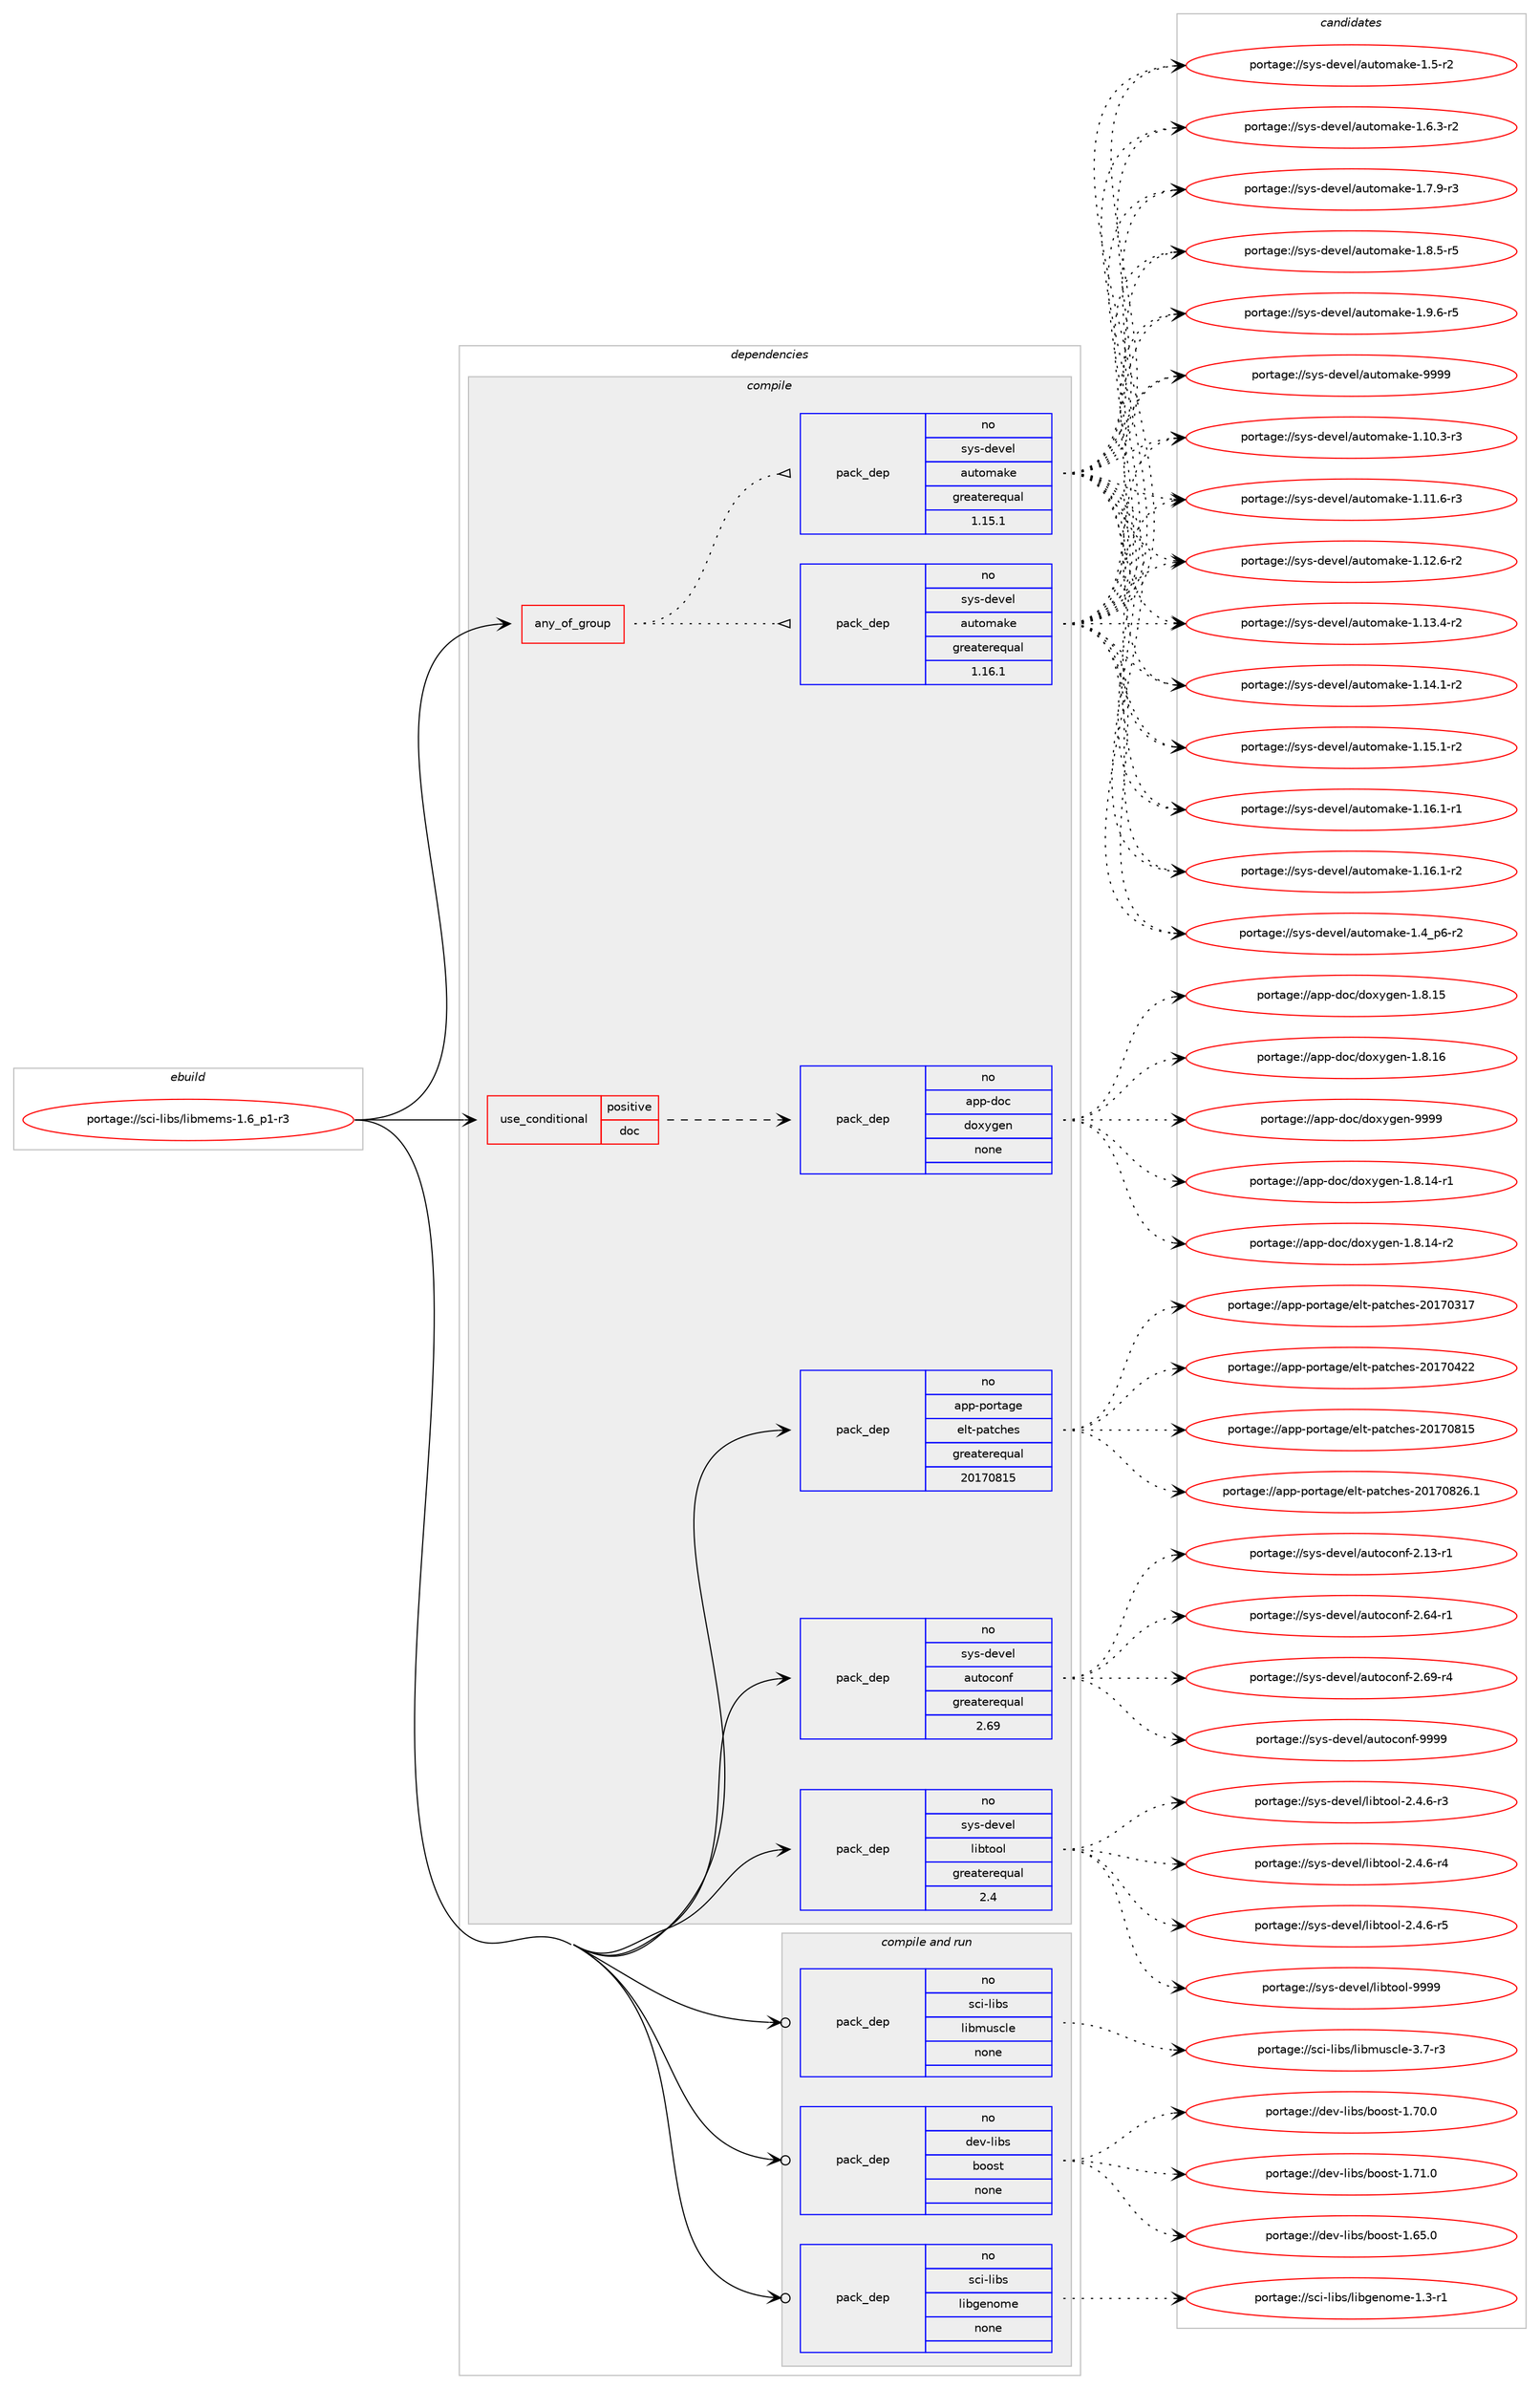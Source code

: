 digraph prolog {

# *************
# Graph options
# *************

newrank=true;
concentrate=true;
compound=true;
graph [rankdir=LR,fontname=Helvetica,fontsize=10,ranksep=1.5];#, ranksep=2.5, nodesep=0.2];
edge  [arrowhead=vee];
node  [fontname=Helvetica,fontsize=10];

# **********
# The ebuild
# **********

subgraph cluster_leftcol {
color=gray;
rank=same;
label=<<i>ebuild</i>>;
id [label="portage://sci-libs/libmems-1.6_p1-r3", color=red, width=4, href="../sci-libs/libmems-1.6_p1-r3.svg"];
}

# ****************
# The dependencies
# ****************

subgraph cluster_midcol {
color=gray;
label=<<i>dependencies</i>>;
subgraph cluster_compile {
fillcolor="#eeeeee";
style=filled;
label=<<i>compile</i>>;
subgraph any6429 {
dependency390660 [label=<<TABLE BORDER="0" CELLBORDER="1" CELLSPACING="0" CELLPADDING="4"><TR><TD CELLPADDING="10">any_of_group</TD></TR></TABLE>>, shape=none, color=red];subgraph pack287335 {
dependency390661 [label=<<TABLE BORDER="0" CELLBORDER="1" CELLSPACING="0" CELLPADDING="4" WIDTH="220"><TR><TD ROWSPAN="6" CELLPADDING="30">pack_dep</TD></TR><TR><TD WIDTH="110">no</TD></TR><TR><TD>sys-devel</TD></TR><TR><TD>automake</TD></TR><TR><TD>greaterequal</TD></TR><TR><TD>1.16.1</TD></TR></TABLE>>, shape=none, color=blue];
}
dependency390660:e -> dependency390661:w [weight=20,style="dotted",arrowhead="oinv"];
subgraph pack287336 {
dependency390662 [label=<<TABLE BORDER="0" CELLBORDER="1" CELLSPACING="0" CELLPADDING="4" WIDTH="220"><TR><TD ROWSPAN="6" CELLPADDING="30">pack_dep</TD></TR><TR><TD WIDTH="110">no</TD></TR><TR><TD>sys-devel</TD></TR><TR><TD>automake</TD></TR><TR><TD>greaterequal</TD></TR><TR><TD>1.15.1</TD></TR></TABLE>>, shape=none, color=blue];
}
dependency390660:e -> dependency390662:w [weight=20,style="dotted",arrowhead="oinv"];
}
id:e -> dependency390660:w [weight=20,style="solid",arrowhead="vee"];
subgraph cond96692 {
dependency390663 [label=<<TABLE BORDER="0" CELLBORDER="1" CELLSPACING="0" CELLPADDING="4"><TR><TD ROWSPAN="3" CELLPADDING="10">use_conditional</TD></TR><TR><TD>positive</TD></TR><TR><TD>doc</TD></TR></TABLE>>, shape=none, color=red];
subgraph pack287337 {
dependency390664 [label=<<TABLE BORDER="0" CELLBORDER="1" CELLSPACING="0" CELLPADDING="4" WIDTH="220"><TR><TD ROWSPAN="6" CELLPADDING="30">pack_dep</TD></TR><TR><TD WIDTH="110">no</TD></TR><TR><TD>app-doc</TD></TR><TR><TD>doxygen</TD></TR><TR><TD>none</TD></TR><TR><TD></TD></TR></TABLE>>, shape=none, color=blue];
}
dependency390663:e -> dependency390664:w [weight=20,style="dashed",arrowhead="vee"];
}
id:e -> dependency390663:w [weight=20,style="solid",arrowhead="vee"];
subgraph pack287338 {
dependency390665 [label=<<TABLE BORDER="0" CELLBORDER="1" CELLSPACING="0" CELLPADDING="4" WIDTH="220"><TR><TD ROWSPAN="6" CELLPADDING="30">pack_dep</TD></TR><TR><TD WIDTH="110">no</TD></TR><TR><TD>app-portage</TD></TR><TR><TD>elt-patches</TD></TR><TR><TD>greaterequal</TD></TR><TR><TD>20170815</TD></TR></TABLE>>, shape=none, color=blue];
}
id:e -> dependency390665:w [weight=20,style="solid",arrowhead="vee"];
subgraph pack287339 {
dependency390666 [label=<<TABLE BORDER="0" CELLBORDER="1" CELLSPACING="0" CELLPADDING="4" WIDTH="220"><TR><TD ROWSPAN="6" CELLPADDING="30">pack_dep</TD></TR><TR><TD WIDTH="110">no</TD></TR><TR><TD>sys-devel</TD></TR><TR><TD>autoconf</TD></TR><TR><TD>greaterequal</TD></TR><TR><TD>2.69</TD></TR></TABLE>>, shape=none, color=blue];
}
id:e -> dependency390666:w [weight=20,style="solid",arrowhead="vee"];
subgraph pack287340 {
dependency390667 [label=<<TABLE BORDER="0" CELLBORDER="1" CELLSPACING="0" CELLPADDING="4" WIDTH="220"><TR><TD ROWSPAN="6" CELLPADDING="30">pack_dep</TD></TR><TR><TD WIDTH="110">no</TD></TR><TR><TD>sys-devel</TD></TR><TR><TD>libtool</TD></TR><TR><TD>greaterequal</TD></TR><TR><TD>2.4</TD></TR></TABLE>>, shape=none, color=blue];
}
id:e -> dependency390667:w [weight=20,style="solid",arrowhead="vee"];
}
subgraph cluster_compileandrun {
fillcolor="#eeeeee";
style=filled;
label=<<i>compile and run</i>>;
subgraph pack287341 {
dependency390668 [label=<<TABLE BORDER="0" CELLBORDER="1" CELLSPACING="0" CELLPADDING="4" WIDTH="220"><TR><TD ROWSPAN="6" CELLPADDING="30">pack_dep</TD></TR><TR><TD WIDTH="110">no</TD></TR><TR><TD>dev-libs</TD></TR><TR><TD>boost</TD></TR><TR><TD>none</TD></TR><TR><TD></TD></TR></TABLE>>, shape=none, color=blue];
}
id:e -> dependency390668:w [weight=20,style="solid",arrowhead="odotvee"];
subgraph pack287342 {
dependency390669 [label=<<TABLE BORDER="0" CELLBORDER="1" CELLSPACING="0" CELLPADDING="4" WIDTH="220"><TR><TD ROWSPAN="6" CELLPADDING="30">pack_dep</TD></TR><TR><TD WIDTH="110">no</TD></TR><TR><TD>sci-libs</TD></TR><TR><TD>libgenome</TD></TR><TR><TD>none</TD></TR><TR><TD></TD></TR></TABLE>>, shape=none, color=blue];
}
id:e -> dependency390669:w [weight=20,style="solid",arrowhead="odotvee"];
subgraph pack287343 {
dependency390670 [label=<<TABLE BORDER="0" CELLBORDER="1" CELLSPACING="0" CELLPADDING="4" WIDTH="220"><TR><TD ROWSPAN="6" CELLPADDING="30">pack_dep</TD></TR><TR><TD WIDTH="110">no</TD></TR><TR><TD>sci-libs</TD></TR><TR><TD>libmuscle</TD></TR><TR><TD>none</TD></TR><TR><TD></TD></TR></TABLE>>, shape=none, color=blue];
}
id:e -> dependency390670:w [weight=20,style="solid",arrowhead="odotvee"];
}
subgraph cluster_run {
fillcolor="#eeeeee";
style=filled;
label=<<i>run</i>>;
}
}

# **************
# The candidates
# **************

subgraph cluster_choices {
rank=same;
color=gray;
label=<<i>candidates</i>>;

subgraph choice287335 {
color=black;
nodesep=1;
choiceportage11512111545100101118101108479711711611110997107101454946494846514511451 [label="portage://sys-devel/automake-1.10.3-r3", color=red, width=4,href="../sys-devel/automake-1.10.3-r3.svg"];
choiceportage11512111545100101118101108479711711611110997107101454946494946544511451 [label="portage://sys-devel/automake-1.11.6-r3", color=red, width=4,href="../sys-devel/automake-1.11.6-r3.svg"];
choiceportage11512111545100101118101108479711711611110997107101454946495046544511450 [label="portage://sys-devel/automake-1.12.6-r2", color=red, width=4,href="../sys-devel/automake-1.12.6-r2.svg"];
choiceportage11512111545100101118101108479711711611110997107101454946495146524511450 [label="portage://sys-devel/automake-1.13.4-r2", color=red, width=4,href="../sys-devel/automake-1.13.4-r2.svg"];
choiceportage11512111545100101118101108479711711611110997107101454946495246494511450 [label="portage://sys-devel/automake-1.14.1-r2", color=red, width=4,href="../sys-devel/automake-1.14.1-r2.svg"];
choiceportage11512111545100101118101108479711711611110997107101454946495346494511450 [label="portage://sys-devel/automake-1.15.1-r2", color=red, width=4,href="../sys-devel/automake-1.15.1-r2.svg"];
choiceportage11512111545100101118101108479711711611110997107101454946495446494511449 [label="portage://sys-devel/automake-1.16.1-r1", color=red, width=4,href="../sys-devel/automake-1.16.1-r1.svg"];
choiceportage11512111545100101118101108479711711611110997107101454946495446494511450 [label="portage://sys-devel/automake-1.16.1-r2", color=red, width=4,href="../sys-devel/automake-1.16.1-r2.svg"];
choiceportage115121115451001011181011084797117116111109971071014549465295112544511450 [label="portage://sys-devel/automake-1.4_p6-r2", color=red, width=4,href="../sys-devel/automake-1.4_p6-r2.svg"];
choiceportage11512111545100101118101108479711711611110997107101454946534511450 [label="portage://sys-devel/automake-1.5-r2", color=red, width=4,href="../sys-devel/automake-1.5-r2.svg"];
choiceportage115121115451001011181011084797117116111109971071014549465446514511450 [label="portage://sys-devel/automake-1.6.3-r2", color=red, width=4,href="../sys-devel/automake-1.6.3-r2.svg"];
choiceportage115121115451001011181011084797117116111109971071014549465546574511451 [label="portage://sys-devel/automake-1.7.9-r3", color=red, width=4,href="../sys-devel/automake-1.7.9-r3.svg"];
choiceportage115121115451001011181011084797117116111109971071014549465646534511453 [label="portage://sys-devel/automake-1.8.5-r5", color=red, width=4,href="../sys-devel/automake-1.8.5-r5.svg"];
choiceportage115121115451001011181011084797117116111109971071014549465746544511453 [label="portage://sys-devel/automake-1.9.6-r5", color=red, width=4,href="../sys-devel/automake-1.9.6-r5.svg"];
choiceportage115121115451001011181011084797117116111109971071014557575757 [label="portage://sys-devel/automake-9999", color=red, width=4,href="../sys-devel/automake-9999.svg"];
dependency390661:e -> choiceportage11512111545100101118101108479711711611110997107101454946494846514511451:w [style=dotted,weight="100"];
dependency390661:e -> choiceportage11512111545100101118101108479711711611110997107101454946494946544511451:w [style=dotted,weight="100"];
dependency390661:e -> choiceportage11512111545100101118101108479711711611110997107101454946495046544511450:w [style=dotted,weight="100"];
dependency390661:e -> choiceportage11512111545100101118101108479711711611110997107101454946495146524511450:w [style=dotted,weight="100"];
dependency390661:e -> choiceportage11512111545100101118101108479711711611110997107101454946495246494511450:w [style=dotted,weight="100"];
dependency390661:e -> choiceportage11512111545100101118101108479711711611110997107101454946495346494511450:w [style=dotted,weight="100"];
dependency390661:e -> choiceportage11512111545100101118101108479711711611110997107101454946495446494511449:w [style=dotted,weight="100"];
dependency390661:e -> choiceportage11512111545100101118101108479711711611110997107101454946495446494511450:w [style=dotted,weight="100"];
dependency390661:e -> choiceportage115121115451001011181011084797117116111109971071014549465295112544511450:w [style=dotted,weight="100"];
dependency390661:e -> choiceportage11512111545100101118101108479711711611110997107101454946534511450:w [style=dotted,weight="100"];
dependency390661:e -> choiceportage115121115451001011181011084797117116111109971071014549465446514511450:w [style=dotted,weight="100"];
dependency390661:e -> choiceportage115121115451001011181011084797117116111109971071014549465546574511451:w [style=dotted,weight="100"];
dependency390661:e -> choiceportage115121115451001011181011084797117116111109971071014549465646534511453:w [style=dotted,weight="100"];
dependency390661:e -> choiceportage115121115451001011181011084797117116111109971071014549465746544511453:w [style=dotted,weight="100"];
dependency390661:e -> choiceportage115121115451001011181011084797117116111109971071014557575757:w [style=dotted,weight="100"];
}
subgraph choice287336 {
color=black;
nodesep=1;
choiceportage11512111545100101118101108479711711611110997107101454946494846514511451 [label="portage://sys-devel/automake-1.10.3-r3", color=red, width=4,href="../sys-devel/automake-1.10.3-r3.svg"];
choiceportage11512111545100101118101108479711711611110997107101454946494946544511451 [label="portage://sys-devel/automake-1.11.6-r3", color=red, width=4,href="../sys-devel/automake-1.11.6-r3.svg"];
choiceportage11512111545100101118101108479711711611110997107101454946495046544511450 [label="portage://sys-devel/automake-1.12.6-r2", color=red, width=4,href="../sys-devel/automake-1.12.6-r2.svg"];
choiceportage11512111545100101118101108479711711611110997107101454946495146524511450 [label="portage://sys-devel/automake-1.13.4-r2", color=red, width=4,href="../sys-devel/automake-1.13.4-r2.svg"];
choiceportage11512111545100101118101108479711711611110997107101454946495246494511450 [label="portage://sys-devel/automake-1.14.1-r2", color=red, width=4,href="../sys-devel/automake-1.14.1-r2.svg"];
choiceportage11512111545100101118101108479711711611110997107101454946495346494511450 [label="portage://sys-devel/automake-1.15.1-r2", color=red, width=4,href="../sys-devel/automake-1.15.1-r2.svg"];
choiceportage11512111545100101118101108479711711611110997107101454946495446494511449 [label="portage://sys-devel/automake-1.16.1-r1", color=red, width=4,href="../sys-devel/automake-1.16.1-r1.svg"];
choiceportage11512111545100101118101108479711711611110997107101454946495446494511450 [label="portage://sys-devel/automake-1.16.1-r2", color=red, width=4,href="../sys-devel/automake-1.16.1-r2.svg"];
choiceportage115121115451001011181011084797117116111109971071014549465295112544511450 [label="portage://sys-devel/automake-1.4_p6-r2", color=red, width=4,href="../sys-devel/automake-1.4_p6-r2.svg"];
choiceportage11512111545100101118101108479711711611110997107101454946534511450 [label="portage://sys-devel/automake-1.5-r2", color=red, width=4,href="../sys-devel/automake-1.5-r2.svg"];
choiceportage115121115451001011181011084797117116111109971071014549465446514511450 [label="portage://sys-devel/automake-1.6.3-r2", color=red, width=4,href="../sys-devel/automake-1.6.3-r2.svg"];
choiceportage115121115451001011181011084797117116111109971071014549465546574511451 [label="portage://sys-devel/automake-1.7.9-r3", color=red, width=4,href="../sys-devel/automake-1.7.9-r3.svg"];
choiceportage115121115451001011181011084797117116111109971071014549465646534511453 [label="portage://sys-devel/automake-1.8.5-r5", color=red, width=4,href="../sys-devel/automake-1.8.5-r5.svg"];
choiceportage115121115451001011181011084797117116111109971071014549465746544511453 [label="portage://sys-devel/automake-1.9.6-r5", color=red, width=4,href="../sys-devel/automake-1.9.6-r5.svg"];
choiceportage115121115451001011181011084797117116111109971071014557575757 [label="portage://sys-devel/automake-9999", color=red, width=4,href="../sys-devel/automake-9999.svg"];
dependency390662:e -> choiceportage11512111545100101118101108479711711611110997107101454946494846514511451:w [style=dotted,weight="100"];
dependency390662:e -> choiceportage11512111545100101118101108479711711611110997107101454946494946544511451:w [style=dotted,weight="100"];
dependency390662:e -> choiceportage11512111545100101118101108479711711611110997107101454946495046544511450:w [style=dotted,weight="100"];
dependency390662:e -> choiceportage11512111545100101118101108479711711611110997107101454946495146524511450:w [style=dotted,weight="100"];
dependency390662:e -> choiceportage11512111545100101118101108479711711611110997107101454946495246494511450:w [style=dotted,weight="100"];
dependency390662:e -> choiceportage11512111545100101118101108479711711611110997107101454946495346494511450:w [style=dotted,weight="100"];
dependency390662:e -> choiceportage11512111545100101118101108479711711611110997107101454946495446494511449:w [style=dotted,weight="100"];
dependency390662:e -> choiceportage11512111545100101118101108479711711611110997107101454946495446494511450:w [style=dotted,weight="100"];
dependency390662:e -> choiceportage115121115451001011181011084797117116111109971071014549465295112544511450:w [style=dotted,weight="100"];
dependency390662:e -> choiceportage11512111545100101118101108479711711611110997107101454946534511450:w [style=dotted,weight="100"];
dependency390662:e -> choiceportage115121115451001011181011084797117116111109971071014549465446514511450:w [style=dotted,weight="100"];
dependency390662:e -> choiceportage115121115451001011181011084797117116111109971071014549465546574511451:w [style=dotted,weight="100"];
dependency390662:e -> choiceportage115121115451001011181011084797117116111109971071014549465646534511453:w [style=dotted,weight="100"];
dependency390662:e -> choiceportage115121115451001011181011084797117116111109971071014549465746544511453:w [style=dotted,weight="100"];
dependency390662:e -> choiceportage115121115451001011181011084797117116111109971071014557575757:w [style=dotted,weight="100"];
}
subgraph choice287337 {
color=black;
nodesep=1;
choiceportage97112112451001119947100111120121103101110454946564649524511449 [label="portage://app-doc/doxygen-1.8.14-r1", color=red, width=4,href="../app-doc/doxygen-1.8.14-r1.svg"];
choiceportage97112112451001119947100111120121103101110454946564649524511450 [label="portage://app-doc/doxygen-1.8.14-r2", color=red, width=4,href="../app-doc/doxygen-1.8.14-r2.svg"];
choiceportage9711211245100111994710011112012110310111045494656464953 [label="portage://app-doc/doxygen-1.8.15", color=red, width=4,href="../app-doc/doxygen-1.8.15.svg"];
choiceportage9711211245100111994710011112012110310111045494656464954 [label="portage://app-doc/doxygen-1.8.16", color=red, width=4,href="../app-doc/doxygen-1.8.16.svg"];
choiceportage971121124510011199471001111201211031011104557575757 [label="portage://app-doc/doxygen-9999", color=red, width=4,href="../app-doc/doxygen-9999.svg"];
dependency390664:e -> choiceportage97112112451001119947100111120121103101110454946564649524511449:w [style=dotted,weight="100"];
dependency390664:e -> choiceportage97112112451001119947100111120121103101110454946564649524511450:w [style=dotted,weight="100"];
dependency390664:e -> choiceportage9711211245100111994710011112012110310111045494656464953:w [style=dotted,weight="100"];
dependency390664:e -> choiceportage9711211245100111994710011112012110310111045494656464954:w [style=dotted,weight="100"];
dependency390664:e -> choiceportage971121124510011199471001111201211031011104557575757:w [style=dotted,weight="100"];
}
subgraph choice287338 {
color=black;
nodesep=1;
choiceportage97112112451121111141169710310147101108116451129711699104101115455048495548514955 [label="portage://app-portage/elt-patches-20170317", color=red, width=4,href="../app-portage/elt-patches-20170317.svg"];
choiceportage97112112451121111141169710310147101108116451129711699104101115455048495548525050 [label="portage://app-portage/elt-patches-20170422", color=red, width=4,href="../app-portage/elt-patches-20170422.svg"];
choiceportage97112112451121111141169710310147101108116451129711699104101115455048495548564953 [label="portage://app-portage/elt-patches-20170815", color=red, width=4,href="../app-portage/elt-patches-20170815.svg"];
choiceportage971121124511211111411697103101471011081164511297116991041011154550484955485650544649 [label="portage://app-portage/elt-patches-20170826.1", color=red, width=4,href="../app-portage/elt-patches-20170826.1.svg"];
dependency390665:e -> choiceportage97112112451121111141169710310147101108116451129711699104101115455048495548514955:w [style=dotted,weight="100"];
dependency390665:e -> choiceportage97112112451121111141169710310147101108116451129711699104101115455048495548525050:w [style=dotted,weight="100"];
dependency390665:e -> choiceportage97112112451121111141169710310147101108116451129711699104101115455048495548564953:w [style=dotted,weight="100"];
dependency390665:e -> choiceportage971121124511211111411697103101471011081164511297116991041011154550484955485650544649:w [style=dotted,weight="100"];
}
subgraph choice287339 {
color=black;
nodesep=1;
choiceportage1151211154510010111810110847971171161119911111010245504649514511449 [label="portage://sys-devel/autoconf-2.13-r1", color=red, width=4,href="../sys-devel/autoconf-2.13-r1.svg"];
choiceportage1151211154510010111810110847971171161119911111010245504654524511449 [label="portage://sys-devel/autoconf-2.64-r1", color=red, width=4,href="../sys-devel/autoconf-2.64-r1.svg"];
choiceportage1151211154510010111810110847971171161119911111010245504654574511452 [label="portage://sys-devel/autoconf-2.69-r4", color=red, width=4,href="../sys-devel/autoconf-2.69-r4.svg"];
choiceportage115121115451001011181011084797117116111991111101024557575757 [label="portage://sys-devel/autoconf-9999", color=red, width=4,href="../sys-devel/autoconf-9999.svg"];
dependency390666:e -> choiceportage1151211154510010111810110847971171161119911111010245504649514511449:w [style=dotted,weight="100"];
dependency390666:e -> choiceportage1151211154510010111810110847971171161119911111010245504654524511449:w [style=dotted,weight="100"];
dependency390666:e -> choiceportage1151211154510010111810110847971171161119911111010245504654574511452:w [style=dotted,weight="100"];
dependency390666:e -> choiceportage115121115451001011181011084797117116111991111101024557575757:w [style=dotted,weight="100"];
}
subgraph choice287340 {
color=black;
nodesep=1;
choiceportage1151211154510010111810110847108105981161111111084550465246544511451 [label="portage://sys-devel/libtool-2.4.6-r3", color=red, width=4,href="../sys-devel/libtool-2.4.6-r3.svg"];
choiceportage1151211154510010111810110847108105981161111111084550465246544511452 [label="portage://sys-devel/libtool-2.4.6-r4", color=red, width=4,href="../sys-devel/libtool-2.4.6-r4.svg"];
choiceportage1151211154510010111810110847108105981161111111084550465246544511453 [label="portage://sys-devel/libtool-2.4.6-r5", color=red, width=4,href="../sys-devel/libtool-2.4.6-r5.svg"];
choiceportage1151211154510010111810110847108105981161111111084557575757 [label="portage://sys-devel/libtool-9999", color=red, width=4,href="../sys-devel/libtool-9999.svg"];
dependency390667:e -> choiceportage1151211154510010111810110847108105981161111111084550465246544511451:w [style=dotted,weight="100"];
dependency390667:e -> choiceportage1151211154510010111810110847108105981161111111084550465246544511452:w [style=dotted,weight="100"];
dependency390667:e -> choiceportage1151211154510010111810110847108105981161111111084550465246544511453:w [style=dotted,weight="100"];
dependency390667:e -> choiceportage1151211154510010111810110847108105981161111111084557575757:w [style=dotted,weight="100"];
}
subgraph choice287341 {
color=black;
nodesep=1;
choiceportage1001011184510810598115479811111111511645494654534648 [label="portage://dev-libs/boost-1.65.0", color=red, width=4,href="../dev-libs/boost-1.65.0.svg"];
choiceportage1001011184510810598115479811111111511645494655484648 [label="portage://dev-libs/boost-1.70.0", color=red, width=4,href="../dev-libs/boost-1.70.0.svg"];
choiceportage1001011184510810598115479811111111511645494655494648 [label="portage://dev-libs/boost-1.71.0", color=red, width=4,href="../dev-libs/boost-1.71.0.svg"];
dependency390668:e -> choiceportage1001011184510810598115479811111111511645494654534648:w [style=dotted,weight="100"];
dependency390668:e -> choiceportage1001011184510810598115479811111111511645494655484648:w [style=dotted,weight="100"];
dependency390668:e -> choiceportage1001011184510810598115479811111111511645494655494648:w [style=dotted,weight="100"];
}
subgraph choice287342 {
color=black;
nodesep=1;
choiceportage1159910545108105981154710810598103101110111109101454946514511449 [label="portage://sci-libs/libgenome-1.3-r1", color=red, width=4,href="../sci-libs/libgenome-1.3-r1.svg"];
dependency390669:e -> choiceportage1159910545108105981154710810598103101110111109101454946514511449:w [style=dotted,weight="100"];
}
subgraph choice287343 {
color=black;
nodesep=1;
choiceportage115991054510810598115471081059810911711599108101455146554511451 [label="portage://sci-libs/libmuscle-3.7-r3", color=red, width=4,href="../sci-libs/libmuscle-3.7-r3.svg"];
dependency390670:e -> choiceportage115991054510810598115471081059810911711599108101455146554511451:w [style=dotted,weight="100"];
}
}

}
